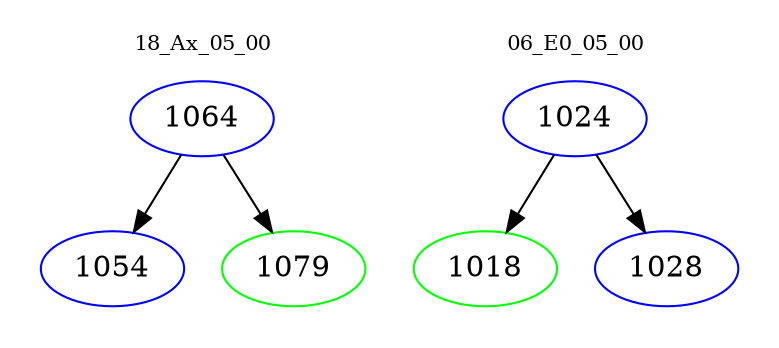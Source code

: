 digraph{
subgraph cluster_0 {
color = white
label = "18_Ax_05_00";
fontsize=10;
T0_1064 [label="1064", color="blue"]
T0_1064 -> T0_1054 [color="black"]
T0_1054 [label="1054", color="blue"]
T0_1064 -> T0_1079 [color="black"]
T0_1079 [label="1079", color="green"]
}
subgraph cluster_1 {
color = white
label = "06_E0_05_00";
fontsize=10;
T1_1024 [label="1024", color="blue"]
T1_1024 -> T1_1018 [color="black"]
T1_1018 [label="1018", color="green"]
T1_1024 -> T1_1028 [color="black"]
T1_1028 [label="1028", color="blue"]
}
}

